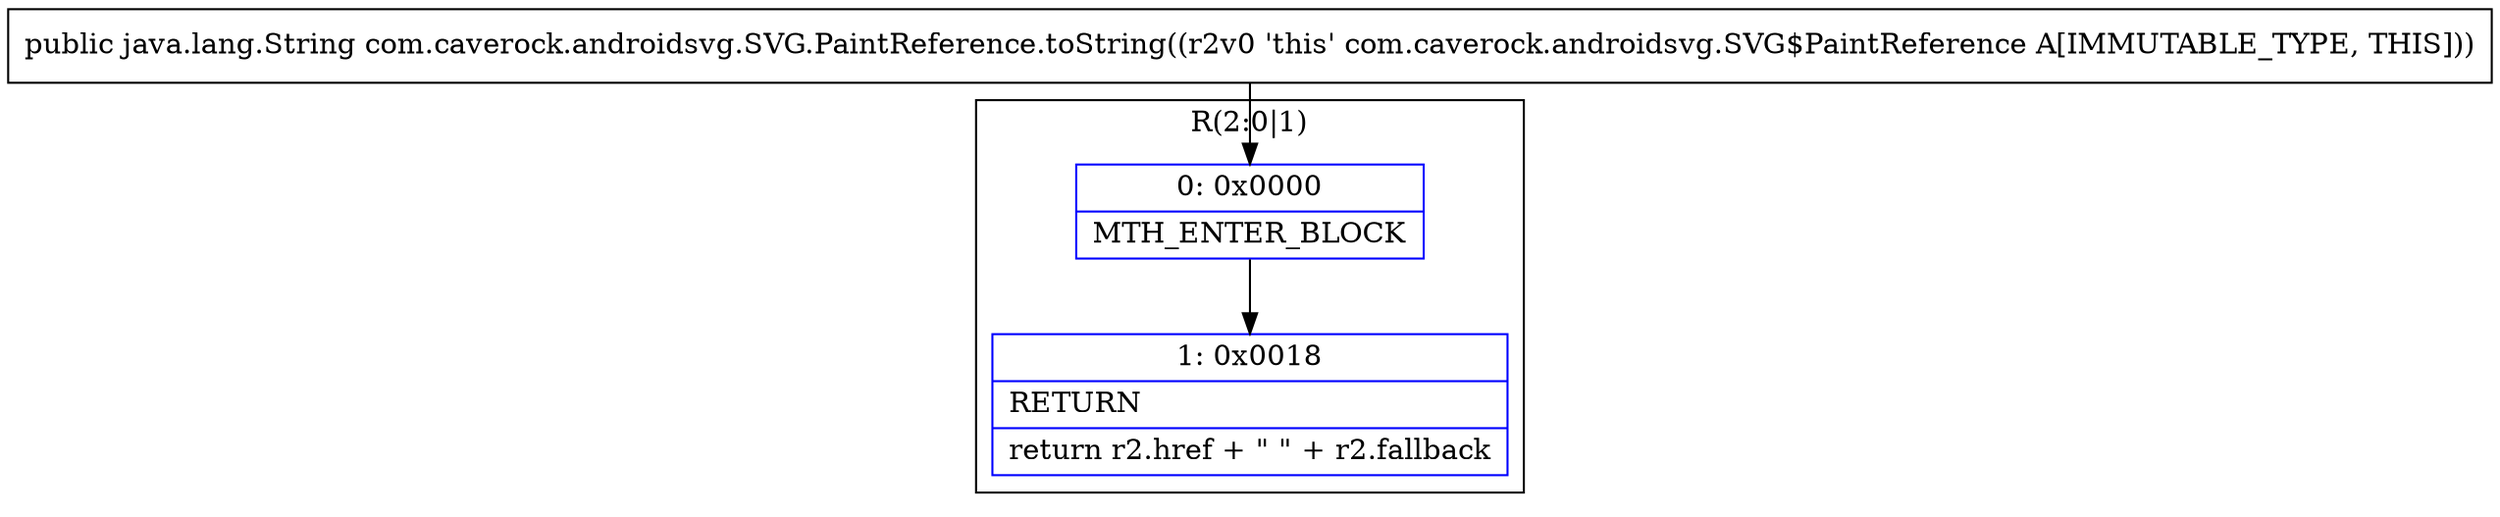 digraph "CFG forcom.caverock.androidsvg.SVG.PaintReference.toString()Ljava\/lang\/String;" {
subgraph cluster_Region_1092013093 {
label = "R(2:0|1)";
node [shape=record,color=blue];
Node_0 [shape=record,label="{0\:\ 0x0000|MTH_ENTER_BLOCK\l}"];
Node_1 [shape=record,label="{1\:\ 0x0018|RETURN\l|return r2.href + \" \" + r2.fallback\l}"];
}
MethodNode[shape=record,label="{public java.lang.String com.caverock.androidsvg.SVG.PaintReference.toString((r2v0 'this' com.caverock.androidsvg.SVG$PaintReference A[IMMUTABLE_TYPE, THIS])) }"];
MethodNode -> Node_0;
Node_0 -> Node_1;
}

